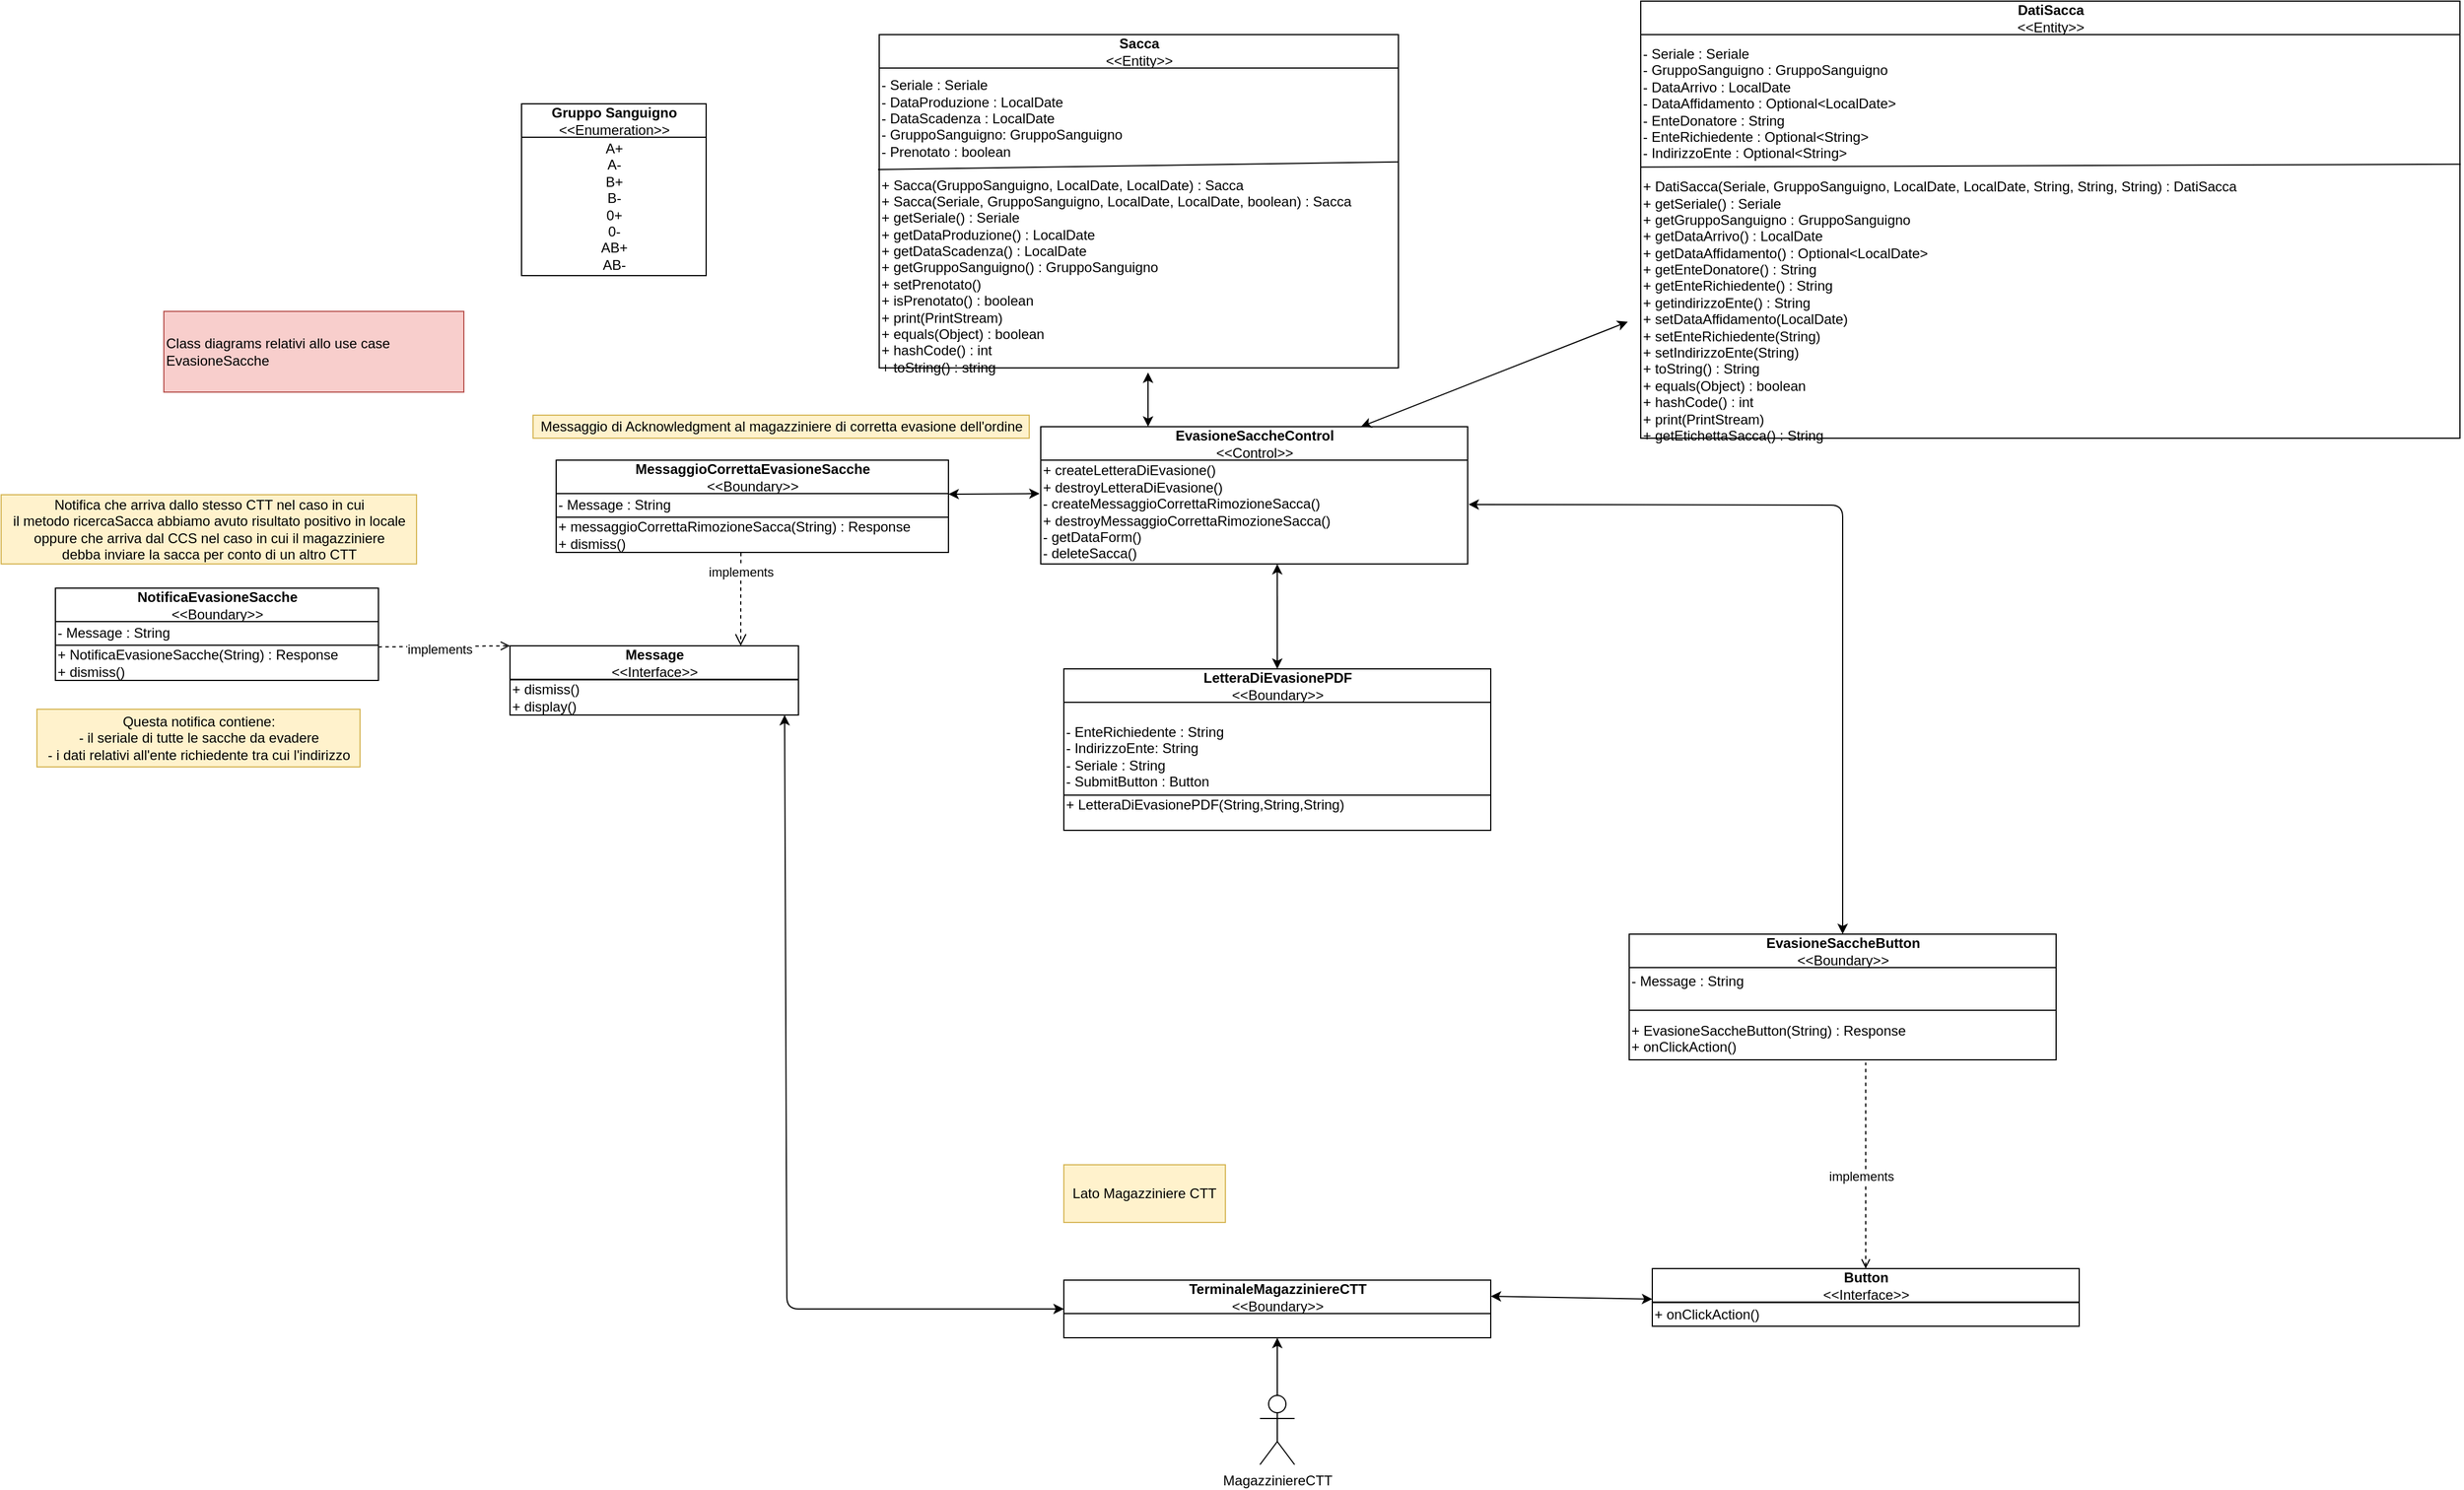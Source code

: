 <mxfile version="14.6.13" type="device"><diagram id="83_b6aUfzg_yEo80berv" name="Page-1"><mxGraphModel dx="265" dy="534" grid="1" gridSize="10" guides="1" tooltips="1" connect="1" arrows="1" fold="1" page="1" pageScale="1" pageWidth="827" pageHeight="1169" math="0" shadow="0"><root><mxCell id="0"/><mxCell id="1" parent="0"/><mxCell id="B_xxiAG8uz45v25juMGP-6" value="NotificaEvasioneSacche&lt;br&gt;&lt;span style=&quot;font-weight: 400&quot;&gt;&amp;lt;&amp;lt;Boundary&amp;gt;&amp;gt;&lt;/span&gt;" style="swimlane;fontStyle=1;align=center;verticalAlign=middle;childLayout=stackLayout;horizontal=1;startSize=29;horizontalStack=0;resizeParent=1;resizeParentMax=0;resizeLast=0;collapsible=0;marginBottom=0;html=1;" parent="1" vertex="1"><mxGeometry x="1346" y="510" width="280" height="80" as="geometry"/></mxCell><mxCell id="B_xxiAG8uz45v25juMGP-7" value="- Message : String" style="text;html=1;align=left;verticalAlign=middle;resizable=0;points=[];autosize=1;" parent="B_xxiAG8uz45v25juMGP-6" vertex="1"><mxGeometry y="29" width="280" height="20" as="geometry"/></mxCell><mxCell id="B_xxiAG8uz45v25juMGP-8" value="" style="line;strokeWidth=1;fillColor=none;align=left;verticalAlign=middle;spacingTop=-1;spacingLeft=3;spacingRight=3;rotatable=0;labelPosition=right;points=[];portConstraint=eastwest;" parent="B_xxiAG8uz45v25juMGP-6" vertex="1"><mxGeometry y="49" width="280" height="1" as="geometry"/></mxCell><mxCell id="B_xxiAG8uz45v25juMGP-9" value="+ NotificaEvasioneSacche(String) : Response&lt;br&gt;+ dismiss()" style="text;html=1;align=left;verticalAlign=middle;resizable=0;points=[];autosize=1;" parent="B_xxiAG8uz45v25juMGP-6" vertex="1"><mxGeometry y="50" width="280" height="30" as="geometry"/></mxCell><mxCell id="B_xxiAG8uz45v25juMGP-22" value="Class diagrams relativi allo use case EvasioneSacche&lt;br&gt;" style="text;html=1;strokeColor=#b85450;fillColor=#f8cecc;align=left;verticalAlign=middle;whiteSpace=wrap;rounded=0;" parent="1" vertex="1"><mxGeometry x="1440" y="270" width="260" height="70" as="geometry"/></mxCell><mxCell id="B_xxiAG8uz45v25juMGP-26" value="Gruppo Sanguigno&lt;br&gt;&lt;span style=&quot;font-weight: 400&quot;&gt;&amp;lt;&amp;lt;Enumeration&amp;gt;&amp;gt;&lt;/span&gt;" style="swimlane;fontStyle=1;align=center;verticalAlign=middle;childLayout=stackLayout;horizontal=1;startSize=29;horizontalStack=0;resizeParent=1;resizeParentMax=0;resizeLast=0;collapsible=0;marginBottom=0;html=1;" parent="1" vertex="1"><mxGeometry x="1750" y="90" width="160" height="149" as="geometry"/></mxCell><mxCell id="B_xxiAG8uz45v25juMGP-27" value="&lt;div&gt;A+&lt;/div&gt;&lt;div&gt;A-&lt;/div&gt;&lt;div&gt;B+&lt;/div&gt;&lt;div&gt;B-&lt;/div&gt;&lt;div&gt;0+&lt;/div&gt;&lt;div&gt;0-&lt;/div&gt;&lt;div&gt;AB+&lt;/div&gt;&lt;div&gt;AB-&lt;/div&gt;" style="text;html=1;align=center;verticalAlign=middle;resizable=0;points=[];autosize=1;" parent="B_xxiAG8uz45v25juMGP-26" vertex="1"><mxGeometry y="29" width="160" height="120" as="geometry"/></mxCell><mxCell id="B_xxiAG8uz45v25juMGP-38" value="LetteraDiEvasionePDF&lt;br&gt;&lt;span style=&quot;font-weight: 400&quot;&gt;&amp;lt;&amp;lt;Boundary&amp;gt;&amp;gt;&lt;/span&gt;" style="swimlane;fontStyle=1;align=center;verticalAlign=middle;childLayout=stackLayout;horizontal=1;startSize=29;horizontalStack=0;resizeParent=1;resizeParentMax=0;resizeLast=0;collapsible=0;marginBottom=0;html=1;" parent="1" vertex="1"><mxGeometry x="2220" y="580" width="370" height="140" as="geometry"/></mxCell><mxCell id="B_xxiAG8uz45v25juMGP-39" value="&lt;br&gt;- EnteRichiedente : String&lt;br&gt;- IndirizzoEnte: String&lt;br&gt;- Seriale : String&lt;br&gt;- SubmitButton : Button" style="text;html=1;align=left;verticalAlign=middle;resizable=0;points=[];autosize=1;" parent="B_xxiAG8uz45v25juMGP-38" vertex="1"><mxGeometry y="29" width="370" height="80" as="geometry"/></mxCell><mxCell id="B_xxiAG8uz45v25juMGP-40" value="" style="line;strokeWidth=1;fillColor=none;align=left;verticalAlign=middle;spacingTop=-1;spacingLeft=3;spacingRight=3;rotatable=0;labelPosition=right;points=[];portConstraint=eastwest;" parent="B_xxiAG8uz45v25juMGP-38" vertex="1"><mxGeometry y="109" width="370" height="1" as="geometry"/></mxCell><mxCell id="B_xxiAG8uz45v25juMGP-41" value="&lt;div&gt;&lt;span&gt;+ LetteraDiEvasionePDF(String,String,String)&lt;/span&gt;&lt;/div&gt;&lt;div&gt;&lt;br&gt;&lt;/div&gt;" style="text;html=1;align=left;verticalAlign=middle;resizable=0;points=[];autosize=1;" parent="B_xxiAG8uz45v25juMGP-38" vertex="1"><mxGeometry y="110" width="370" height="30" as="geometry"/></mxCell><mxCell id="B_xxiAG8uz45v25juMGP-42" value="TerminaleMagazziniereCTT&lt;br&gt;&lt;span style=&quot;font-weight: 400&quot;&gt;&amp;lt;&amp;lt;Boundary&amp;gt;&amp;gt;&lt;/span&gt;" style="swimlane;fontStyle=1;align=center;verticalAlign=middle;childLayout=stackLayout;horizontal=1;startSize=29;horizontalStack=0;resizeParent=1;resizeParentMax=0;resizeLast=0;collapsible=0;marginBottom=0;html=1;" parent="1" vertex="1"><mxGeometry x="2220" y="1110" width="370" height="50" as="geometry"/></mxCell><mxCell id="B_xxiAG8uz45v25juMGP-43" style="edgeStyle=orthogonalEdgeStyle;rounded=0;orthogonalLoop=1;jettySize=auto;html=1;entryX=0.5;entryY=1;entryDx=0;entryDy=0;" parent="1" source="B_xxiAG8uz45v25juMGP-54" target="B_xxiAG8uz45v25juMGP-42" edge="1"><mxGeometry relative="1" as="geometry"><mxPoint x="2745.0" y="1009" as="sourcePoint"/><mxPoint x="2745" y="1059" as="targetPoint"/></mxGeometry></mxCell><mxCell id="B_xxiAG8uz45v25juMGP-44" value="" style="endArrow=classic;html=1;entryX=0.5;entryY=0;entryDx=0;entryDy=0;startArrow=classic;startFill=1;exitX=1.002;exitY=0.427;exitDx=0;exitDy=0;exitPerimeter=0;" parent="1" source="B_xxiAG8uz45v25juMGP-60" target="B_xxiAG8uz45v25juMGP-55" edge="1"><mxGeometry width="50" height="50" relative="1" as="geometry"><mxPoint x="3080" y="289" as="sourcePoint"/><mxPoint x="2955" y="443.5" as="targetPoint"/><Array as="points"><mxPoint x="2895" y="438"/></Array></mxGeometry></mxCell><mxCell id="B_xxiAG8uz45v25juMGP-45" value="" style="endArrow=classic;html=1;entryX=0.5;entryY=0;entryDx=0;entryDy=0;startArrow=classic;startFill=1;exitX=0.554;exitY=1.001;exitDx=0;exitDy=0;exitPerimeter=0;" parent="1" source="B_xxiAG8uz45v25juMGP-60" target="B_xxiAG8uz45v25juMGP-38" edge="1"><mxGeometry width="50" height="50" relative="1" as="geometry"><mxPoint x="2660" y="-261" as="sourcePoint"/><mxPoint x="2905.65" y="565" as="targetPoint"/><Array as="points"/></mxGeometry></mxCell><mxCell id="B_xxiAG8uz45v25juMGP-46" value="" style="endArrow=classic;startArrow=classic;html=1;entryX=0;entryY=0.25;entryDx=0;entryDy=0;exitX=1;exitY=0;exitDx=0;exitDy=0;" parent="1" edge="1"><mxGeometry width="50" height="50" relative="1" as="geometry"><mxPoint x="2590" y="1124" as="sourcePoint"/><mxPoint x="2730" y="1126.5" as="targetPoint"/></mxGeometry></mxCell><mxCell id="B_xxiAG8uz45v25juMGP-47" value="Button&lt;br&gt;&lt;span style=&quot;font-weight: 400&quot;&gt;&amp;lt;&amp;lt;Interface&amp;gt;&amp;gt;&lt;/span&gt;" style="swimlane;fontStyle=1;align=center;verticalAlign=middle;childLayout=stackLayout;horizontal=1;startSize=29;horizontalStack=0;resizeParent=1;resizeParentMax=0;resizeLast=0;collapsible=0;marginBottom=0;html=1;" parent="1" vertex="1"><mxGeometry x="2730" y="1100" width="370" height="50" as="geometry"/></mxCell><mxCell id="B_xxiAG8uz45v25juMGP-48" value="" style="line;strokeWidth=1;fillColor=none;align=left;verticalAlign=middle;spacingTop=-1;spacingLeft=3;spacingRight=3;rotatable=0;labelPosition=right;points=[];portConstraint=eastwest;" parent="B_xxiAG8uz45v25juMGP-47" vertex="1"><mxGeometry y="29" width="370" height="1" as="geometry"/></mxCell><mxCell id="B_xxiAG8uz45v25juMGP-49" value="+ onClickAction()" style="text;html=1;align=left;verticalAlign=middle;resizable=0;points=[];autosize=1;" parent="B_xxiAG8uz45v25juMGP-47" vertex="1"><mxGeometry y="30" width="370" height="20" as="geometry"/></mxCell><mxCell id="B_xxiAG8uz45v25juMGP-54" value="MagazziniereCTT" style="shape=umlActor;verticalLabelPosition=bottom;verticalAlign=top;html=1;outlineConnect=0;" parent="1" vertex="1"><mxGeometry x="2390" y="1210" width="30" height="60" as="geometry"/></mxCell><mxCell id="B_xxiAG8uz45v25juMGP-55" value="EvasioneSaccheButton&lt;br&gt;&lt;span style=&quot;font-weight: 400&quot;&gt;&amp;lt;&amp;lt;Boundary&amp;gt;&amp;gt;&lt;/span&gt;" style="swimlane;fontStyle=1;align=center;verticalAlign=middle;childLayout=stackLayout;horizontal=1;startSize=29;horizontalStack=0;resizeParent=1;resizeParentMax=0;resizeLast=0;collapsible=0;marginBottom=0;html=1;" parent="1" vertex="1"><mxGeometry x="2710" y="810" width="370" height="109" as="geometry"/></mxCell><mxCell id="B_xxiAG8uz45v25juMGP-57" value="" style="endArrow=none;html=1;" parent="B_xxiAG8uz45v25juMGP-55" edge="1"><mxGeometry width="50" height="50" relative="1" as="geometry"><mxPoint y="66" as="sourcePoint"/><mxPoint x="370" y="66" as="targetPoint"/></mxGeometry></mxCell><mxCell id="B_xxiAG8uz45v25juMGP-56" value="- Message : String&lt;br&gt;&lt;br&gt;&lt;br&gt;+ EvasioneSaccheButton(String) : Response&lt;br&gt;+ onClickAction()" style="text;html=1;align=left;verticalAlign=middle;resizable=0;points=[];autosize=1;" parent="B_xxiAG8uz45v25juMGP-55" vertex="1"><mxGeometry y="29" width="370" height="80" as="geometry"/></mxCell><mxCell id="B_xxiAG8uz45v25juMGP-58" value="implements" style="html=1;verticalAlign=bottom;endArrow=none;dashed=1;endSize=8;endFill=0;startArrow=open;startFill=0;entryX=0.554;entryY=1.029;entryDx=0;entryDy=0;entryPerimeter=0;" parent="1" source="B_xxiAG8uz45v25juMGP-47" target="B_xxiAG8uz45v25juMGP-56" edge="1"><mxGeometry x="-0.198" y="4" relative="1" as="geometry"><mxPoint x="2893" y="1009" as="sourcePoint"/><mxPoint x="3480.45" y="680.61" as="targetPoint"/><mxPoint as="offset"/></mxGeometry></mxCell><mxCell id="B_xxiAG8uz45v25juMGP-59" value="EvasioneSaccheControl&lt;br&gt;&lt;span style=&quot;font-weight: 400&quot;&gt;&amp;lt;&amp;lt;Control&amp;gt;&amp;gt;&lt;/span&gt;" style="swimlane;fontStyle=1;align=center;verticalAlign=middle;childLayout=stackLayout;horizontal=1;startSize=29;horizontalStack=0;resizeParent=1;resizeParentMax=0;resizeLast=0;collapsible=0;marginBottom=0;html=1;" parent="1" vertex="1"><mxGeometry x="2200" y="370" width="370" height="119" as="geometry"/></mxCell><mxCell id="B_xxiAG8uz45v25juMGP-60" value="+ createLetteraDiEvasione()&lt;br&gt;+ destroyLetteraDiEvasione()&lt;br&gt;- createMessaggioCorrettaRimozioneSacca()&lt;br&gt;+ destroyMessaggioCorrettaRimozioneSacca()&lt;br&gt;- getDataForm()&lt;br&gt;- deleteSacca()" style="text;html=1;align=left;verticalAlign=middle;resizable=0;points=[];autosize=1;" parent="B_xxiAG8uz45v25juMGP-59" vertex="1"><mxGeometry y="29" width="370" height="90" as="geometry"/></mxCell><mxCell id="B_xxiAG8uz45v25juMGP-61" value="Message&lt;br&gt;&lt;span style=&quot;font-weight: 400&quot;&gt;&amp;lt;&amp;lt;Interface&amp;gt;&amp;gt;&lt;/span&gt;" style="swimlane;fontStyle=1;align=center;verticalAlign=middle;childLayout=stackLayout;horizontal=1;startSize=29;horizontalStack=0;resizeParent=1;resizeParentMax=0;resizeLast=0;collapsible=0;marginBottom=0;html=1;" parent="1" vertex="1"><mxGeometry x="1740" y="560" width="250" height="60" as="geometry"/></mxCell><mxCell id="B_xxiAG8uz45v25juMGP-62" value="" style="line;strokeWidth=1;fillColor=none;align=left;verticalAlign=middle;spacingTop=-1;spacingLeft=3;spacingRight=3;rotatable=0;labelPosition=right;points=[];portConstraint=eastwest;" parent="B_xxiAG8uz45v25juMGP-61" vertex="1"><mxGeometry y="29" width="250" height="1" as="geometry"/></mxCell><mxCell id="B_xxiAG8uz45v25juMGP-63" value="+ dismiss()&lt;br&gt;+ display()" style="text;html=1;align=left;verticalAlign=middle;resizable=0;points=[];autosize=1;" parent="B_xxiAG8uz45v25juMGP-61" vertex="1"><mxGeometry y="30" width="250" height="30" as="geometry"/></mxCell><mxCell id="B_xxiAG8uz45v25juMGP-64" value="" style="endArrow=classic;startArrow=classic;html=1;exitX=0;exitY=0.5;exitDx=0;exitDy=0;entryX=0.952;entryY=1;entryDx=0;entryDy=0;entryPerimeter=0;" parent="1" source="B_xxiAG8uz45v25juMGP-42" target="B_xxiAG8uz45v25juMGP-63" edge="1"><mxGeometry width="50" height="50" relative="1" as="geometry"><mxPoint x="2190" y="900" as="sourcePoint"/><mxPoint x="1970" y="620" as="targetPoint"/><Array as="points"><mxPoint x="1980" y="1135"/></Array></mxGeometry></mxCell><mxCell id="B_xxiAG8uz45v25juMGP-65" value="MessaggioCorrettaEvasioneSacche&lt;br&gt;&lt;span style=&quot;font-weight: 400&quot;&gt;&amp;lt;&amp;lt;Boundary&amp;gt;&amp;gt;&lt;/span&gt;" style="swimlane;fontStyle=1;align=center;verticalAlign=middle;childLayout=stackLayout;horizontal=1;startSize=29;horizontalStack=0;resizeParent=1;resizeParentMax=0;resizeLast=0;collapsible=0;marginBottom=0;html=1;" parent="1" vertex="1"><mxGeometry x="1780" y="399" width="340" height="80" as="geometry"/></mxCell><mxCell id="B_xxiAG8uz45v25juMGP-66" value="- Message : String" style="text;html=1;align=left;verticalAlign=middle;resizable=0;points=[];autosize=1;" parent="B_xxiAG8uz45v25juMGP-65" vertex="1"><mxGeometry y="29" width="340" height="20" as="geometry"/></mxCell><mxCell id="B_xxiAG8uz45v25juMGP-67" value="" style="line;strokeWidth=1;fillColor=none;align=left;verticalAlign=middle;spacingTop=-1;spacingLeft=3;spacingRight=3;rotatable=0;labelPosition=right;points=[];portConstraint=eastwest;" parent="B_xxiAG8uz45v25juMGP-65" vertex="1"><mxGeometry y="49" width="340" height="1" as="geometry"/></mxCell><mxCell id="B_xxiAG8uz45v25juMGP-68" value="+ messaggioCorrettaRimozioneSacca(String) : Response&lt;br&gt;+ dismiss()" style="text;html=1;align=left;verticalAlign=middle;resizable=0;points=[];autosize=1;" parent="B_xxiAG8uz45v25juMGP-65" vertex="1"><mxGeometry y="50" width="340" height="30" as="geometry"/></mxCell><mxCell id="B_xxiAG8uz45v25juMGP-69" value="" style="endArrow=classic;startArrow=classic;html=1;exitX=1;exitY=0.025;exitDx=0;exitDy=0;exitPerimeter=0;" parent="1" source="B_xxiAG8uz45v25juMGP-66" edge="1"><mxGeometry width="50" height="50" relative="1" as="geometry"><mxPoint x="2200" y="630" as="sourcePoint"/><mxPoint x="2199" y="428" as="targetPoint"/><Array as="points"/></mxGeometry></mxCell><mxCell id="B_xxiAG8uz45v25juMGP-71" value="Lato Magazziniere CTT" style="text;html=1;strokeColor=#d6b656;fillColor=#fff2cc;align=center;verticalAlign=middle;whiteSpace=wrap;rounded=0;" parent="1" vertex="1"><mxGeometry x="2220" y="1010" width="140" height="50" as="geometry"/></mxCell><mxCell id="B_xxiAG8uz45v25juMGP-72" value="Notifica che arriva dallo stesso CTT nel caso in cui&lt;br&gt;il metodo ricercaSacca abbiamo avuto risultato positivo in locale&lt;br&gt;oppure che arriva dal CCS nel caso in cui il magazziniere&lt;br&gt;debba inviare la sacca per conto di un altro CTT" style="text;html=1;align=center;verticalAlign=middle;resizable=0;points=[];autosize=1;fillColor=#fff2cc;strokeColor=#d6b656;" parent="1" vertex="1"><mxGeometry x="1299" y="429" width="360" height="60" as="geometry"/></mxCell><mxCell id="B_xxiAG8uz45v25juMGP-73" value="" style="endArrow=open;startArrow=none;html=1;exitX=1;exitY=0.032;exitDx=0;exitDy=0;exitPerimeter=0;entryX=0;entryY=0;entryDx=0;entryDy=0;dashed=1;endFill=0;startFill=0;" parent="1" source="B_xxiAG8uz45v25juMGP-9" target="B_xxiAG8uz45v25juMGP-61" edge="1"><mxGeometry width="50" height="50" relative="1" as="geometry"><mxPoint x="2020" y="840" as="sourcePoint"/><mxPoint x="2070" y="790" as="targetPoint"/></mxGeometry></mxCell><mxCell id="B_xxiAG8uz45v25juMGP-74" value="implements" style="edgeLabel;html=1;align=center;verticalAlign=middle;resizable=0;points=[];" parent="B_xxiAG8uz45v25juMGP-73" vertex="1" connectable="0"><mxGeometry x="-0.077" y="-2" relative="1" as="geometry"><mxPoint as="offset"/></mxGeometry></mxCell><mxCell id="B_xxiAG8uz45v25juMGP-85" value="implements" style="html=1;verticalAlign=bottom;endArrow=open;dashed=1;endSize=8;exitX=0.471;exitY=1.011;exitDx=0;exitDy=0;endFill=0;startArrow=none;startFill=0;exitPerimeter=0;" parent="1" source="B_xxiAG8uz45v25juMGP-68" edge="1"><mxGeometry x="-0.359" relative="1" as="geometry"><mxPoint x="2470" y="877.04" as="sourcePoint"/><mxPoint x="1940" y="560" as="targetPoint"/><mxPoint as="offset"/><Array as="points"><mxPoint x="1940" y="520"/></Array></mxGeometry></mxCell><mxCell id="ppTYv7zs6lFfoiO77uFv-4" value="" style="endArrow=classic;startArrow=classic;html=1;exitX=0.496;exitY=1;exitDx=0;exitDy=0;entryX=0.75;entryY=0;entryDx=0;entryDy=0;exitPerimeter=0;" parent="1" target="B_xxiAG8uz45v25juMGP-59" edge="1"><mxGeometry width="50" height="50" relative="1" as="geometry"><mxPoint x="2708.8" y="279" as="sourcePoint"/><mxPoint x="2570.0" y="290.0" as="targetPoint"/></mxGeometry></mxCell><mxCell id="Qt0wl6XmTPPFYy9ZVK0y-1" value="Messaggio di Acknowledgment al magazziniere di corretta evasione dell'ordine" style="text;html=1;align=center;verticalAlign=middle;resizable=0;points=[];autosize=1;fillColor=#fff2cc;strokeColor=#d6b656;" parent="1" vertex="1"><mxGeometry x="1760" y="360" width="430" height="20" as="geometry"/></mxCell><mxCell id="NSP2SO0q3b3BINbp5MO6-1" value="Questa notifica contiene:&lt;br&gt;- il seriale di tutte le sacche da evadere&lt;br&gt;- i dati relativi all'ente richiedente tra cui l'indirizzo" style="text;html=1;align=center;verticalAlign=middle;resizable=0;points=[];autosize=1;fillColor=#fff2cc;strokeColor=#d6b656;" parent="1" vertex="1"><mxGeometry x="1330" y="615" width="280" height="50" as="geometry"/></mxCell><mxCell id="B_xxiAG8uz45v25juMGP-35" value="" style="endArrow=classic;startArrow=classic;html=1;" parent="1" edge="1"><mxGeometry width="50" height="50" relative="1" as="geometry"><mxPoint x="2293" y="370" as="sourcePoint"/><mxPoint x="2293" y="323" as="targetPoint"/></mxGeometry></mxCell><mxCell id="L9ytlGtxwjDqSi1LubGt-1" value="Sacca&lt;br&gt;&lt;span style=&quot;font-weight: 400&quot;&gt;&amp;lt;&amp;lt;Entity&amp;gt;&amp;gt;&lt;/span&gt;" style="swimlane;fontStyle=1;align=center;verticalAlign=middle;childLayout=stackLayout;horizontal=1;startSize=29;horizontalStack=0;resizeParent=1;resizeParentMax=0;resizeLast=0;collapsible=0;marginBottom=0;html=1;" parent="1" vertex="1"><mxGeometry x="2060" y="30" width="450" height="289" as="geometry"/></mxCell><mxCell id="L9ytlGtxwjDqSi1LubGt-2" value="&lt;br&gt;- Seriale : Seriale&lt;br&gt;- DataProduzione :&amp;nbsp;LocalDate&amp;nbsp;&lt;br&gt;- DataScadenza :&amp;nbsp;LocalDate&amp;nbsp;&lt;br&gt;- GruppoSanguigno: GruppoSanguigno&lt;br&gt;- Prenotato : boolean&lt;br&gt;&lt;br&gt;+ Sacca(GruppoSanguigno, LocalDate, LocalDate) : Sacca&lt;br&gt;+ Sacca(Seriale, GruppoSanguigno, LocalDate, LocalDate, boolean) : Sacca&lt;br&gt;+ getSeriale() : Seriale&lt;br&gt;+ getDataProduzione() :&amp;nbsp;LocalDate&amp;nbsp;&lt;br&gt;+ getDataScadenza() :&amp;nbsp;LocalDate&amp;nbsp;&lt;br&gt;+ getGruppoSanguigno() : GruppoSanguigno&lt;br&gt;+ setPrenotato()&lt;br&gt;+ isPrenotato() : boolean&lt;br&gt;+ print(PrintStream)&lt;br&gt;+ equals(Object) : boolean&lt;br&gt;+ hashCode() : int&lt;br&gt;+ toString() : string&lt;br&gt;" style="text;html=1;align=left;verticalAlign=middle;resizable=0;points=[];autosize=1;" parent="L9ytlGtxwjDqSi1LubGt-1" vertex="1"><mxGeometry y="29" width="450" height="260" as="geometry"/></mxCell><mxCell id="L9ytlGtxwjDqSi1LubGt-3" value="" style="endArrow=none;html=1;entryX=1.001;entryY=0.313;entryDx=0;entryDy=0;entryPerimeter=0;" parent="L9ytlGtxwjDqSi1LubGt-1" target="L9ytlGtxwjDqSi1LubGt-2" edge="1"><mxGeometry width="50" height="50" relative="1" as="geometry"><mxPoint x="-1" y="117" as="sourcePoint"/><mxPoint x="368" y="107" as="targetPoint"/></mxGeometry></mxCell><mxCell id="L9ytlGtxwjDqSi1LubGt-4" value="DatiSacca&lt;br&gt;&lt;span style=&quot;font-weight: 400&quot;&gt;&amp;lt;&amp;lt;Entity&amp;gt;&amp;gt;&lt;/span&gt;" style="swimlane;fontStyle=1;align=center;verticalAlign=middle;childLayout=stackLayout;horizontal=1;startSize=29;horizontalStack=0;resizeParent=1;resizeParentMax=0;resizeLast=0;collapsible=0;marginBottom=0;html=1;" parent="1" vertex="1"><mxGeometry x="2720" y="1" width="710" height="379" as="geometry"/></mxCell><mxCell id="L9ytlGtxwjDqSi1LubGt-5" value="&lt;br&gt;-&amp;nbsp;Seriale : Seriale&lt;br&gt;- GruppoSanguigno : GruppoSanguigno&lt;br&gt;- DataArrivo : LocalDate&lt;br&gt;- DataAffidamento : Optional&amp;lt;LocalDate&amp;gt;&lt;br&gt;- EnteDonatore : String&lt;br&gt;- EnteRichiedente : Optional&amp;lt;String&amp;gt;&lt;br&gt;- IndirizzoEnte : Optional&amp;lt;String&amp;gt;&lt;br&gt;&lt;br&gt;+ DatiSacca(Seriale, GruppoSanguigno, LocalDate, LocalDate, String, String, String) : DatiSacca&lt;br&gt;+ getSeriale() : Seriale&lt;br&gt;+ getGruppoSanguigno : GruppoSanguigno&lt;br&gt;+ getDataArrivo() : LocalDate&lt;br&gt;+ getDataAffidamento() : Optional&amp;lt;LocalDate&amp;gt;&lt;br&gt;+ getEnteDonatore() : String&lt;br&gt;+ getEnteRichiedente() : String&lt;br&gt;+ getindirizzoEnte() : String&lt;br&gt;+ setDataAffidamento(LocalDate)&amp;nbsp;&lt;br&gt;+ setEnteRichiedente(String)&lt;br&gt;+ setIndirizzoEnte(String)&lt;br&gt;+ toString() : String&lt;br&gt;+ equals(Object) : boolean&lt;br&gt;+ hashCode() : int&lt;br&gt;+ print(PrintStream)&lt;br&gt;+ getEtichettaSacca() : String&lt;br&gt;" style="text;html=1;align=left;verticalAlign=middle;resizable=0;points=[];autosize=1;" parent="L9ytlGtxwjDqSi1LubGt-4" vertex="1"><mxGeometry y="29" width="710" height="350" as="geometry"/></mxCell><mxCell id="L9ytlGtxwjDqSi1LubGt-6" value="" style="endArrow=none;html=1;entryX=1.001;entryY=0.321;entryDx=0;entryDy=0;entryPerimeter=0;" parent="L9ytlGtxwjDqSi1LubGt-4" target="L9ytlGtxwjDqSi1LubGt-5" edge="1"><mxGeometry width="50" height="50" relative="1" as="geometry"><mxPoint y="143.91" as="sourcePoint"/><mxPoint x="301" y="143.91" as="targetPoint"/></mxGeometry></mxCell></root></mxGraphModel></diagram></mxfile>